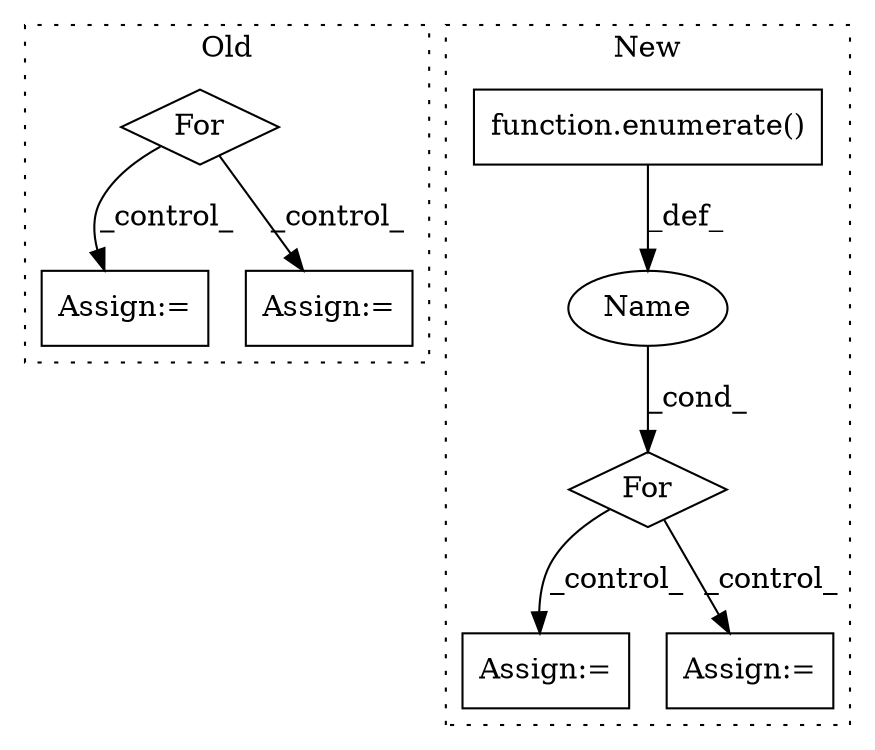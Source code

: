 digraph G {
subgraph cluster0 {
1 [label="For" a="107" s="910,1065" l="4,158" shape="diamond"];
4 [label="Assign:=" a="68" s="1329" l="4" shape="box"];
5 [label="Assign:=" a="68" s="1228" l="4" shape="box"];
label = "Old";
style="dotted";
}
subgraph cluster1 {
2 [label="function.enumerate()" a="75" s="1354,1381" l="10,1" shape="box"];
3 [label="For" a="107" s="1322,1382" l="4,14" shape="diamond"];
6 [label="Assign:=" a="68" s="1678" l="3" shape="box"];
7 [label="Name" a="87" s="1342" l="7" shape="ellipse"];
8 [label="Assign:=" a="68" s="1597" l="3" shape="box"];
label = "New";
style="dotted";
}
1 -> 5 [label="_control_"];
1 -> 4 [label="_control_"];
2 -> 7 [label="_def_"];
3 -> 8 [label="_control_"];
3 -> 6 [label="_control_"];
7 -> 3 [label="_cond_"];
}